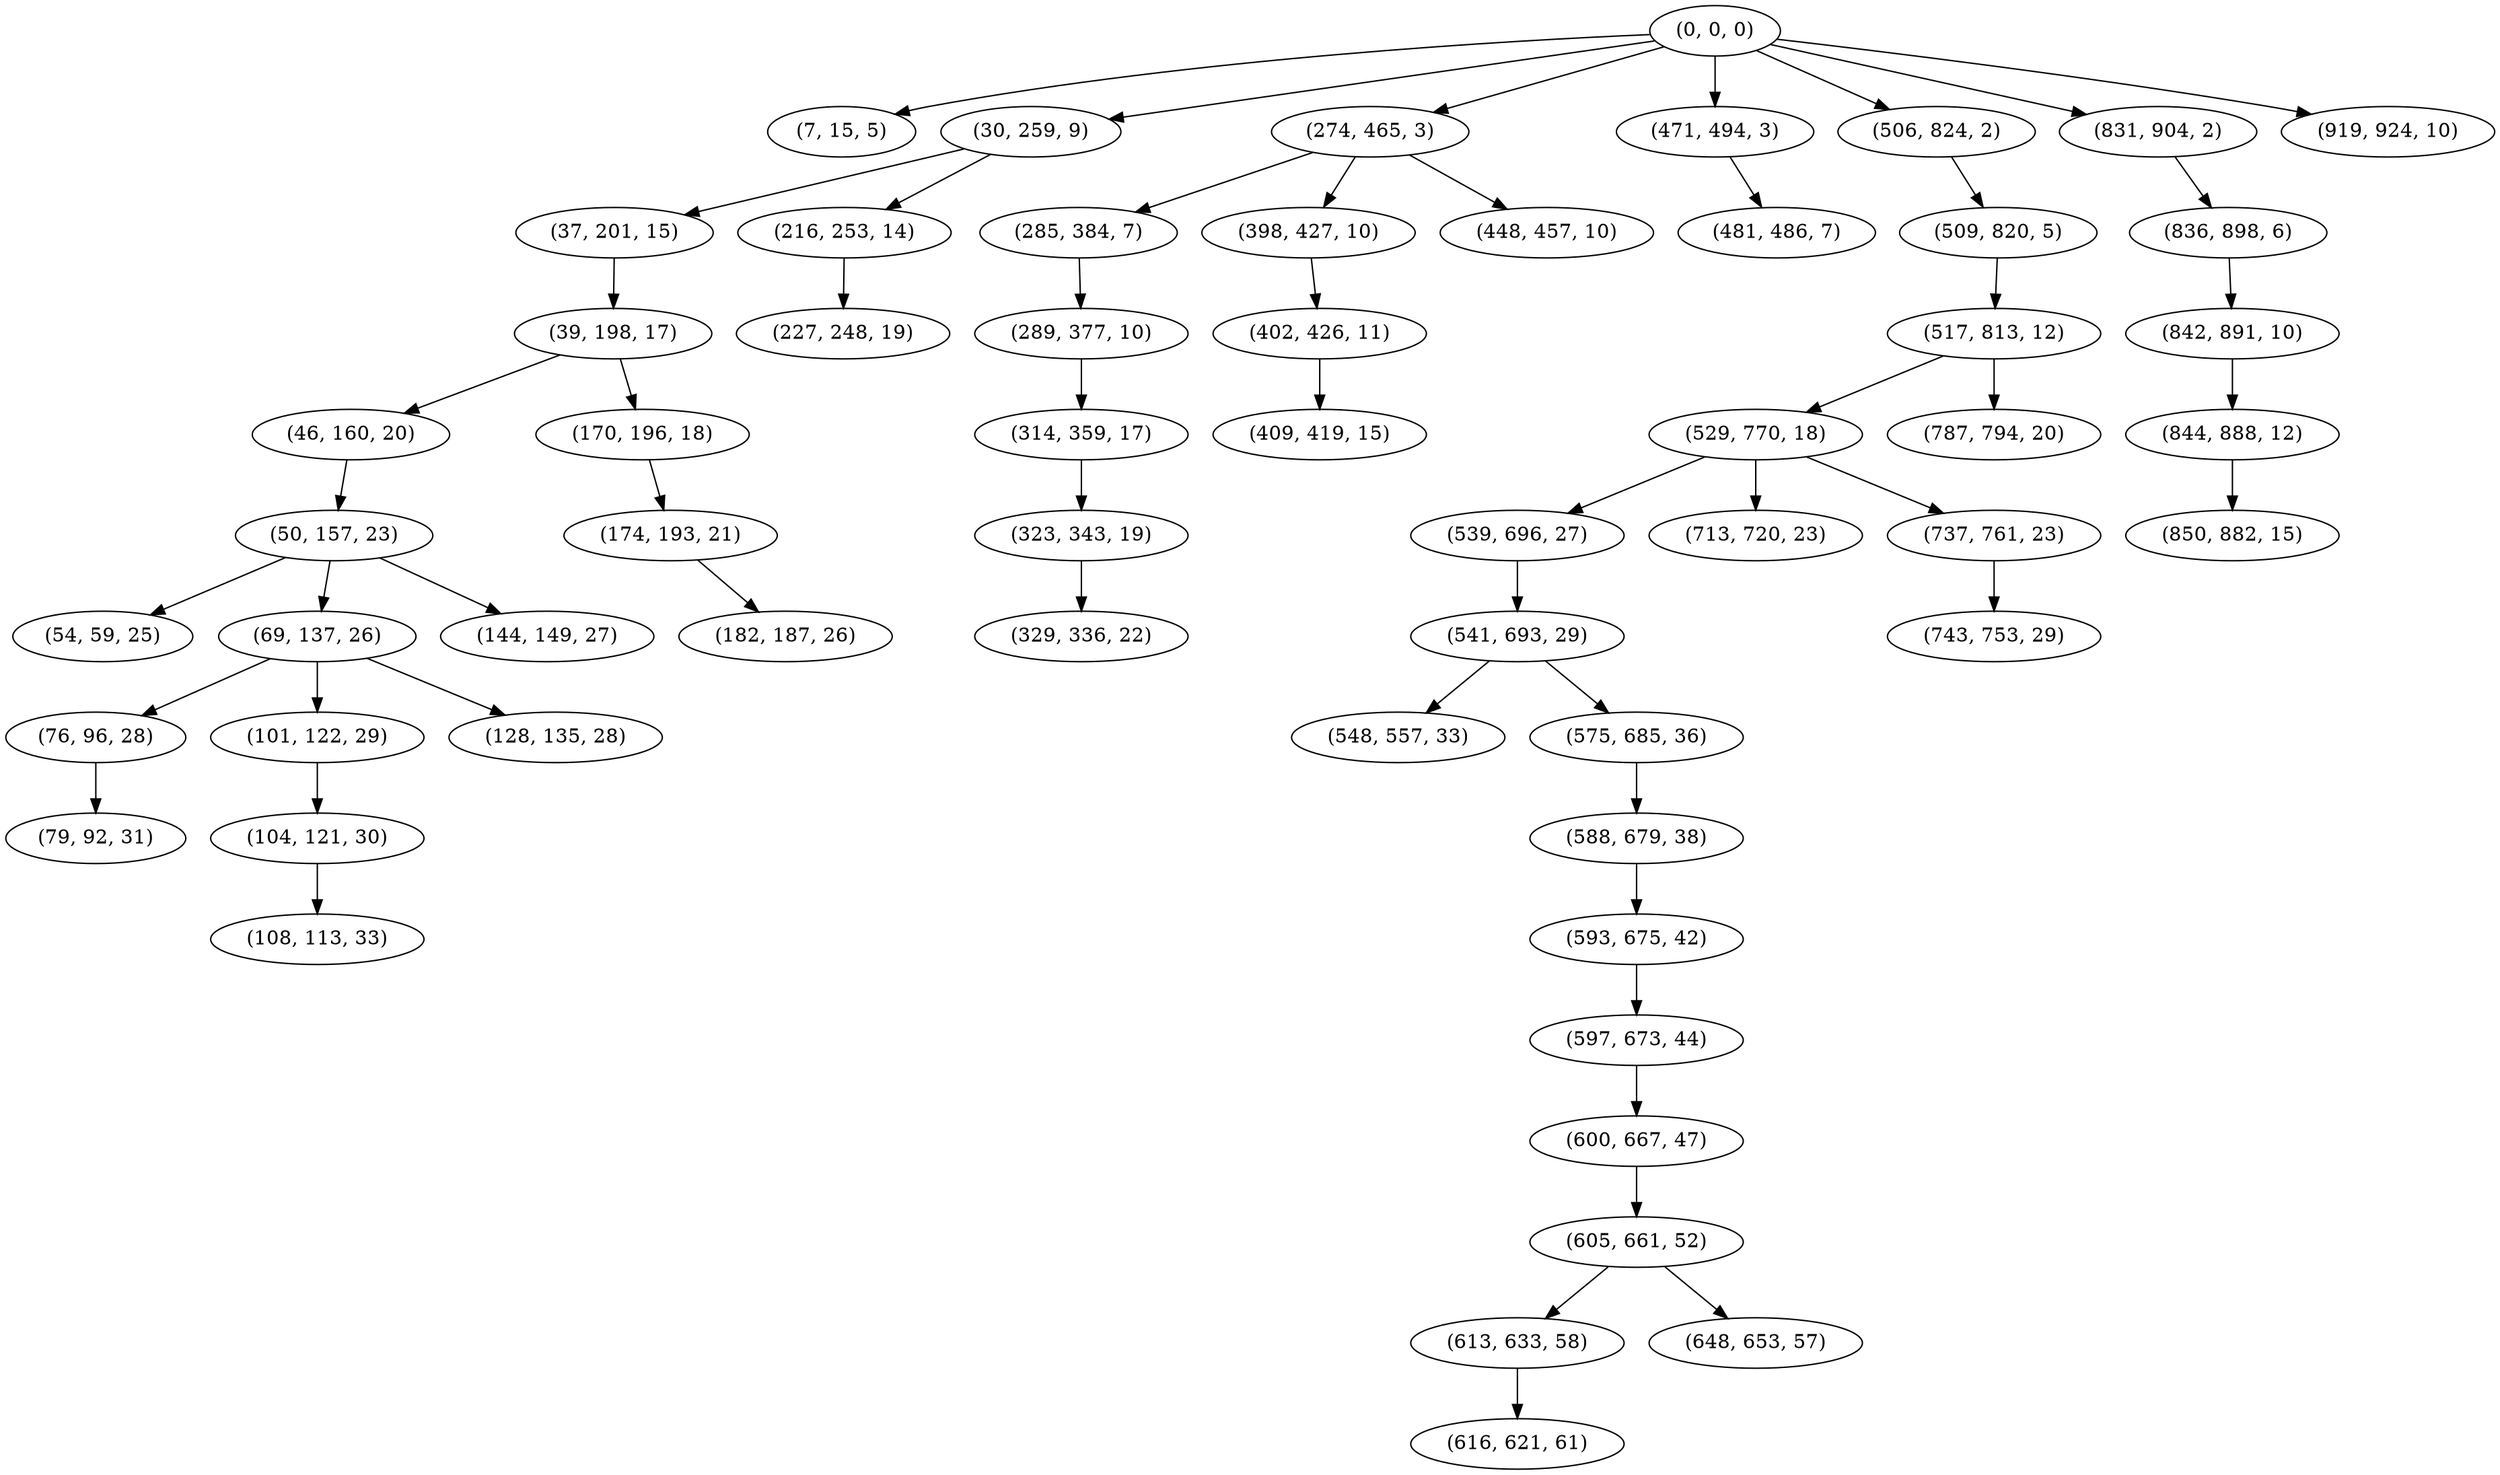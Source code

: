 digraph tree {
    "(0, 0, 0)";
    "(7, 15, 5)";
    "(30, 259, 9)";
    "(37, 201, 15)";
    "(39, 198, 17)";
    "(46, 160, 20)";
    "(50, 157, 23)";
    "(54, 59, 25)";
    "(69, 137, 26)";
    "(76, 96, 28)";
    "(79, 92, 31)";
    "(101, 122, 29)";
    "(104, 121, 30)";
    "(108, 113, 33)";
    "(128, 135, 28)";
    "(144, 149, 27)";
    "(170, 196, 18)";
    "(174, 193, 21)";
    "(182, 187, 26)";
    "(216, 253, 14)";
    "(227, 248, 19)";
    "(274, 465, 3)";
    "(285, 384, 7)";
    "(289, 377, 10)";
    "(314, 359, 17)";
    "(323, 343, 19)";
    "(329, 336, 22)";
    "(398, 427, 10)";
    "(402, 426, 11)";
    "(409, 419, 15)";
    "(448, 457, 10)";
    "(471, 494, 3)";
    "(481, 486, 7)";
    "(506, 824, 2)";
    "(509, 820, 5)";
    "(517, 813, 12)";
    "(529, 770, 18)";
    "(539, 696, 27)";
    "(541, 693, 29)";
    "(548, 557, 33)";
    "(575, 685, 36)";
    "(588, 679, 38)";
    "(593, 675, 42)";
    "(597, 673, 44)";
    "(600, 667, 47)";
    "(605, 661, 52)";
    "(613, 633, 58)";
    "(616, 621, 61)";
    "(648, 653, 57)";
    "(713, 720, 23)";
    "(737, 761, 23)";
    "(743, 753, 29)";
    "(787, 794, 20)";
    "(831, 904, 2)";
    "(836, 898, 6)";
    "(842, 891, 10)";
    "(844, 888, 12)";
    "(850, 882, 15)";
    "(919, 924, 10)";
    "(0, 0, 0)" -> "(7, 15, 5)";
    "(0, 0, 0)" -> "(30, 259, 9)";
    "(0, 0, 0)" -> "(274, 465, 3)";
    "(0, 0, 0)" -> "(471, 494, 3)";
    "(0, 0, 0)" -> "(506, 824, 2)";
    "(0, 0, 0)" -> "(831, 904, 2)";
    "(0, 0, 0)" -> "(919, 924, 10)";
    "(30, 259, 9)" -> "(37, 201, 15)";
    "(30, 259, 9)" -> "(216, 253, 14)";
    "(37, 201, 15)" -> "(39, 198, 17)";
    "(39, 198, 17)" -> "(46, 160, 20)";
    "(39, 198, 17)" -> "(170, 196, 18)";
    "(46, 160, 20)" -> "(50, 157, 23)";
    "(50, 157, 23)" -> "(54, 59, 25)";
    "(50, 157, 23)" -> "(69, 137, 26)";
    "(50, 157, 23)" -> "(144, 149, 27)";
    "(69, 137, 26)" -> "(76, 96, 28)";
    "(69, 137, 26)" -> "(101, 122, 29)";
    "(69, 137, 26)" -> "(128, 135, 28)";
    "(76, 96, 28)" -> "(79, 92, 31)";
    "(101, 122, 29)" -> "(104, 121, 30)";
    "(104, 121, 30)" -> "(108, 113, 33)";
    "(170, 196, 18)" -> "(174, 193, 21)";
    "(174, 193, 21)" -> "(182, 187, 26)";
    "(216, 253, 14)" -> "(227, 248, 19)";
    "(274, 465, 3)" -> "(285, 384, 7)";
    "(274, 465, 3)" -> "(398, 427, 10)";
    "(274, 465, 3)" -> "(448, 457, 10)";
    "(285, 384, 7)" -> "(289, 377, 10)";
    "(289, 377, 10)" -> "(314, 359, 17)";
    "(314, 359, 17)" -> "(323, 343, 19)";
    "(323, 343, 19)" -> "(329, 336, 22)";
    "(398, 427, 10)" -> "(402, 426, 11)";
    "(402, 426, 11)" -> "(409, 419, 15)";
    "(471, 494, 3)" -> "(481, 486, 7)";
    "(506, 824, 2)" -> "(509, 820, 5)";
    "(509, 820, 5)" -> "(517, 813, 12)";
    "(517, 813, 12)" -> "(529, 770, 18)";
    "(517, 813, 12)" -> "(787, 794, 20)";
    "(529, 770, 18)" -> "(539, 696, 27)";
    "(529, 770, 18)" -> "(713, 720, 23)";
    "(529, 770, 18)" -> "(737, 761, 23)";
    "(539, 696, 27)" -> "(541, 693, 29)";
    "(541, 693, 29)" -> "(548, 557, 33)";
    "(541, 693, 29)" -> "(575, 685, 36)";
    "(575, 685, 36)" -> "(588, 679, 38)";
    "(588, 679, 38)" -> "(593, 675, 42)";
    "(593, 675, 42)" -> "(597, 673, 44)";
    "(597, 673, 44)" -> "(600, 667, 47)";
    "(600, 667, 47)" -> "(605, 661, 52)";
    "(605, 661, 52)" -> "(613, 633, 58)";
    "(605, 661, 52)" -> "(648, 653, 57)";
    "(613, 633, 58)" -> "(616, 621, 61)";
    "(737, 761, 23)" -> "(743, 753, 29)";
    "(831, 904, 2)" -> "(836, 898, 6)";
    "(836, 898, 6)" -> "(842, 891, 10)";
    "(842, 891, 10)" -> "(844, 888, 12)";
    "(844, 888, 12)" -> "(850, 882, 15)";
}

